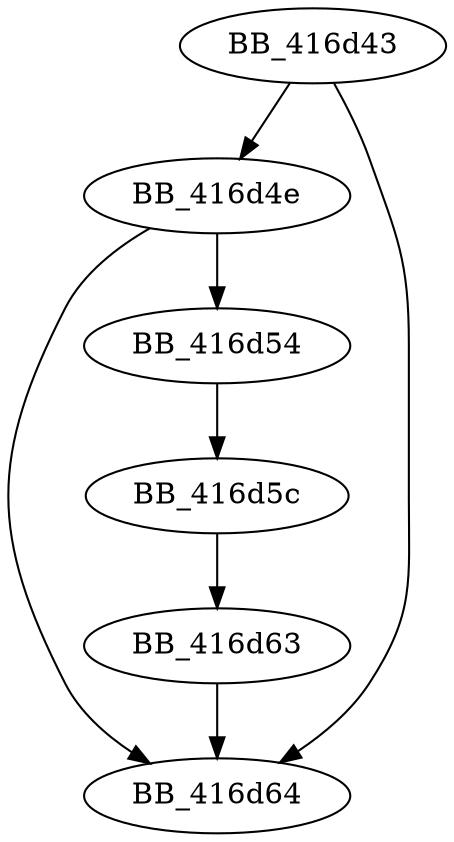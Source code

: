 DiGraph __Mtx_destroy{
BB_416d43->BB_416d4e
BB_416d43->BB_416d64
BB_416d4e->BB_416d54
BB_416d4e->BB_416d64
BB_416d54->BB_416d5c
BB_416d5c->BB_416d63
BB_416d63->BB_416d64
}
